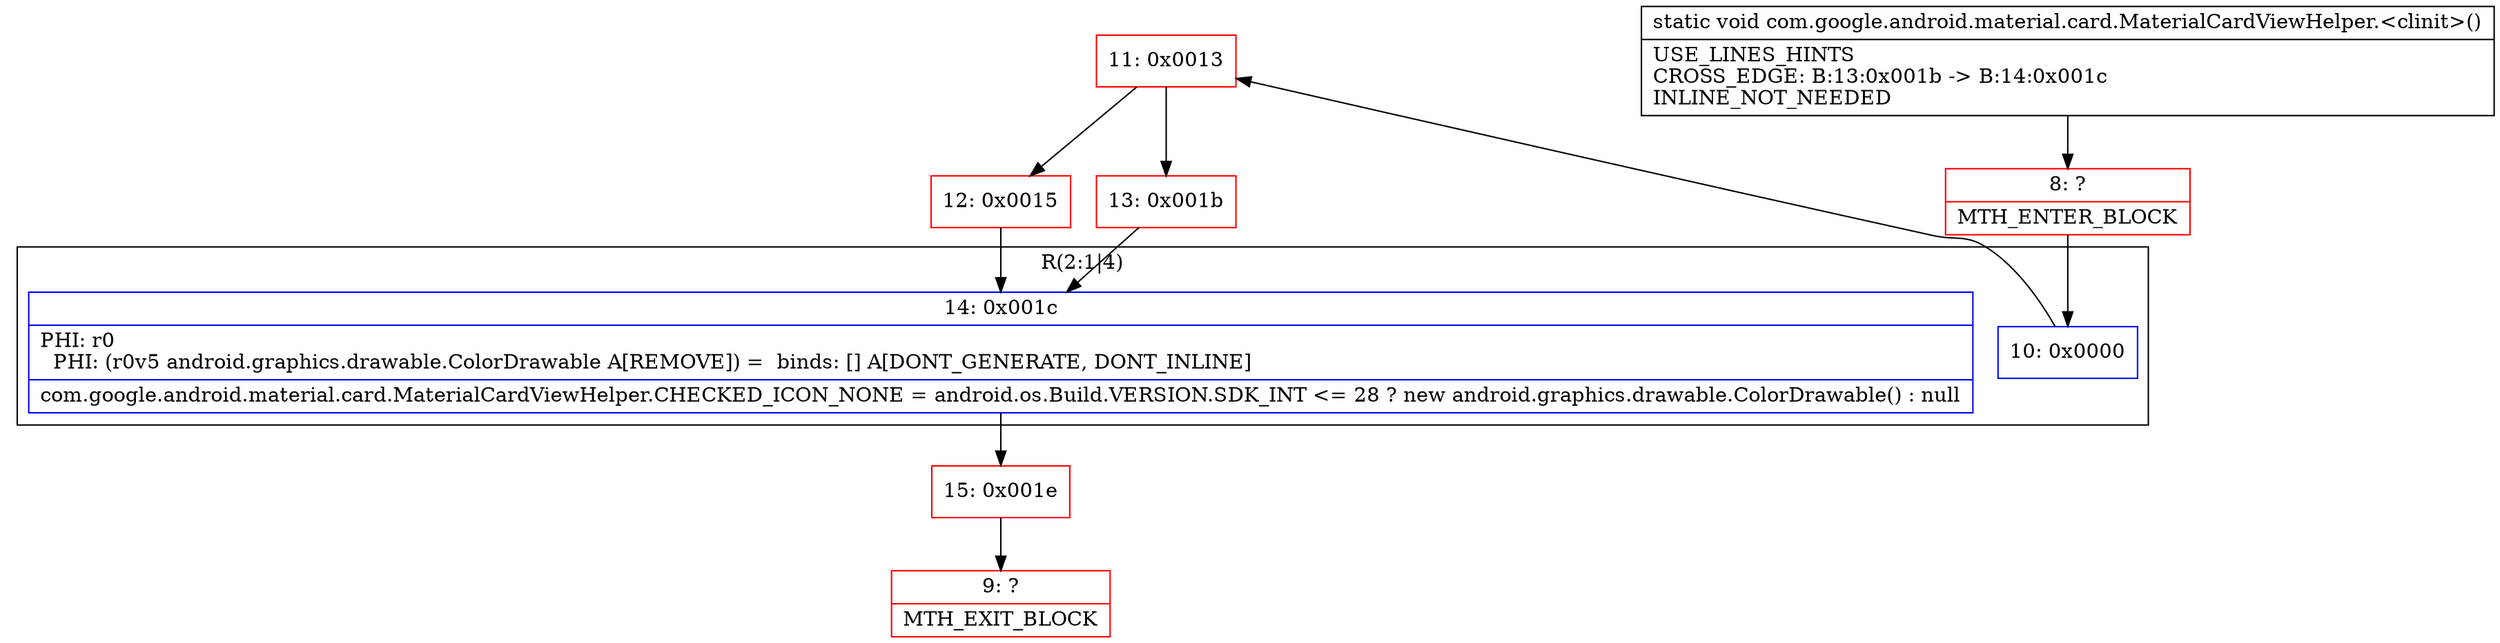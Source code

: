 digraph "CFG forcom.google.android.material.card.MaterialCardViewHelper.\<clinit\>()V" {
subgraph cluster_Region_305218749 {
label = "R(2:1|4)";
node [shape=record,color=blue];
Node_10 [shape=record,label="{10\:\ 0x0000}"];
Node_14 [shape=record,label="{14\:\ 0x001c|PHI: r0 \l  PHI: (r0v5 android.graphics.drawable.ColorDrawable A[REMOVE]) =  binds: [] A[DONT_GENERATE, DONT_INLINE]\l|com.google.android.material.card.MaterialCardViewHelper.CHECKED_ICON_NONE = android.os.Build.VERSION.SDK_INT \<= 28 ? new android.graphics.drawable.ColorDrawable() : null\l}"];
}
Node_8 [shape=record,color=red,label="{8\:\ ?|MTH_ENTER_BLOCK\l}"];
Node_11 [shape=record,color=red,label="{11\:\ 0x0013}"];
Node_12 [shape=record,color=red,label="{12\:\ 0x0015}"];
Node_15 [shape=record,color=red,label="{15\:\ 0x001e}"];
Node_9 [shape=record,color=red,label="{9\:\ ?|MTH_EXIT_BLOCK\l}"];
Node_13 [shape=record,color=red,label="{13\:\ 0x001b}"];
MethodNode[shape=record,label="{static void com.google.android.material.card.MaterialCardViewHelper.\<clinit\>()  | USE_LINES_HINTS\lCROSS_EDGE: B:13:0x001b \-\> B:14:0x001c\lINLINE_NOT_NEEDED\l}"];
MethodNode -> Node_8;Node_10 -> Node_11;
Node_14 -> Node_15;
Node_8 -> Node_10;
Node_11 -> Node_12;
Node_11 -> Node_13;
Node_12 -> Node_14;
Node_15 -> Node_9;
Node_13 -> Node_14;
}

